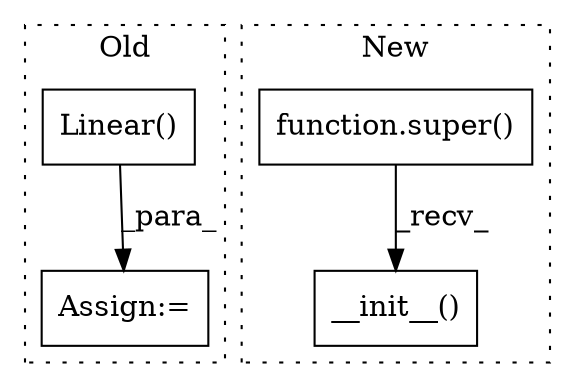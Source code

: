 digraph G {
subgraph cluster0 {
1 [label="Linear()" a="75" s="2625,2645" l="10,1" shape="box"];
4 [label="Assign:=" a="68" s="2608" l="3" shape="box"];
label = "Old";
style="dotted";
}
subgraph cluster1 {
2 [label="__init__()" a="75" s="3151" l="30" shape="box"];
3 [label="function.super()" a="75" s="3151,3169" l="6,1" shape="box"];
label = "New";
style="dotted";
}
1 -> 4 [label="_para_"];
3 -> 2 [label="_recv_"];
}